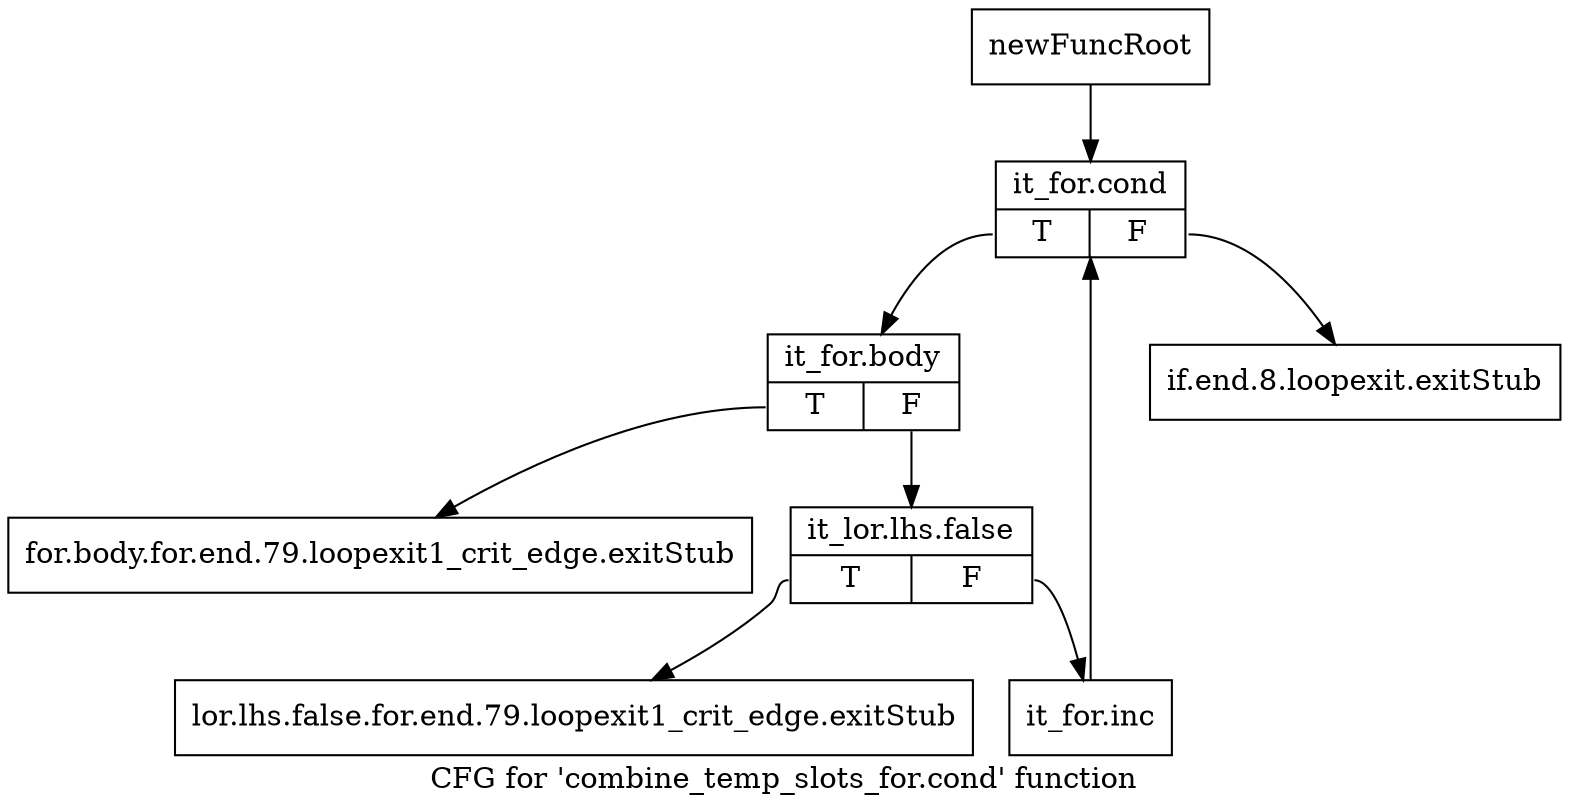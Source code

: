 digraph "CFG for 'combine_temp_slots_for.cond' function" {
	label="CFG for 'combine_temp_slots_for.cond' function";

	Node0xafce580 [shape=record,label="{newFuncRoot}"];
	Node0xafce580 -> Node0xafd4600;
	Node0xafd4510 [shape=record,label="{if.end.8.loopexit.exitStub}"];
	Node0xafd4560 [shape=record,label="{for.body.for.end.79.loopexit1_crit_edge.exitStub}"];
	Node0xafd45b0 [shape=record,label="{lor.lhs.false.for.end.79.loopexit1_crit_edge.exitStub}"];
	Node0xafd4600 [shape=record,label="{it_for.cond|{<s0>T|<s1>F}}"];
	Node0xafd4600:s0 -> Node0xafd4650;
	Node0xafd4600:s1 -> Node0xafd4510;
	Node0xafd4650 [shape=record,label="{it_for.body|{<s0>T|<s1>F}}"];
	Node0xafd4650:s0 -> Node0xafd4560;
	Node0xafd4650:s1 -> Node0xafd46a0;
	Node0xafd46a0 [shape=record,label="{it_lor.lhs.false|{<s0>T|<s1>F}}"];
	Node0xafd46a0:s0 -> Node0xafd45b0;
	Node0xafd46a0:s1 -> Node0xafd46f0;
	Node0xafd46f0 [shape=record,label="{it_for.inc}"];
	Node0xafd46f0 -> Node0xafd4600;
}
